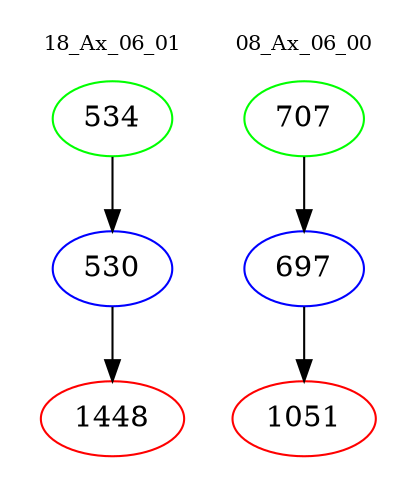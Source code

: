 digraph{
subgraph cluster_0 {
color = white
label = "18_Ax_06_01";
fontsize=10;
T0_534 [label="534", color="green"]
T0_534 -> T0_530 [color="black"]
T0_530 [label="530", color="blue"]
T0_530 -> T0_1448 [color="black"]
T0_1448 [label="1448", color="red"]
}
subgraph cluster_1 {
color = white
label = "08_Ax_06_00";
fontsize=10;
T1_707 [label="707", color="green"]
T1_707 -> T1_697 [color="black"]
T1_697 [label="697", color="blue"]
T1_697 -> T1_1051 [color="black"]
T1_1051 [label="1051", color="red"]
}
}
